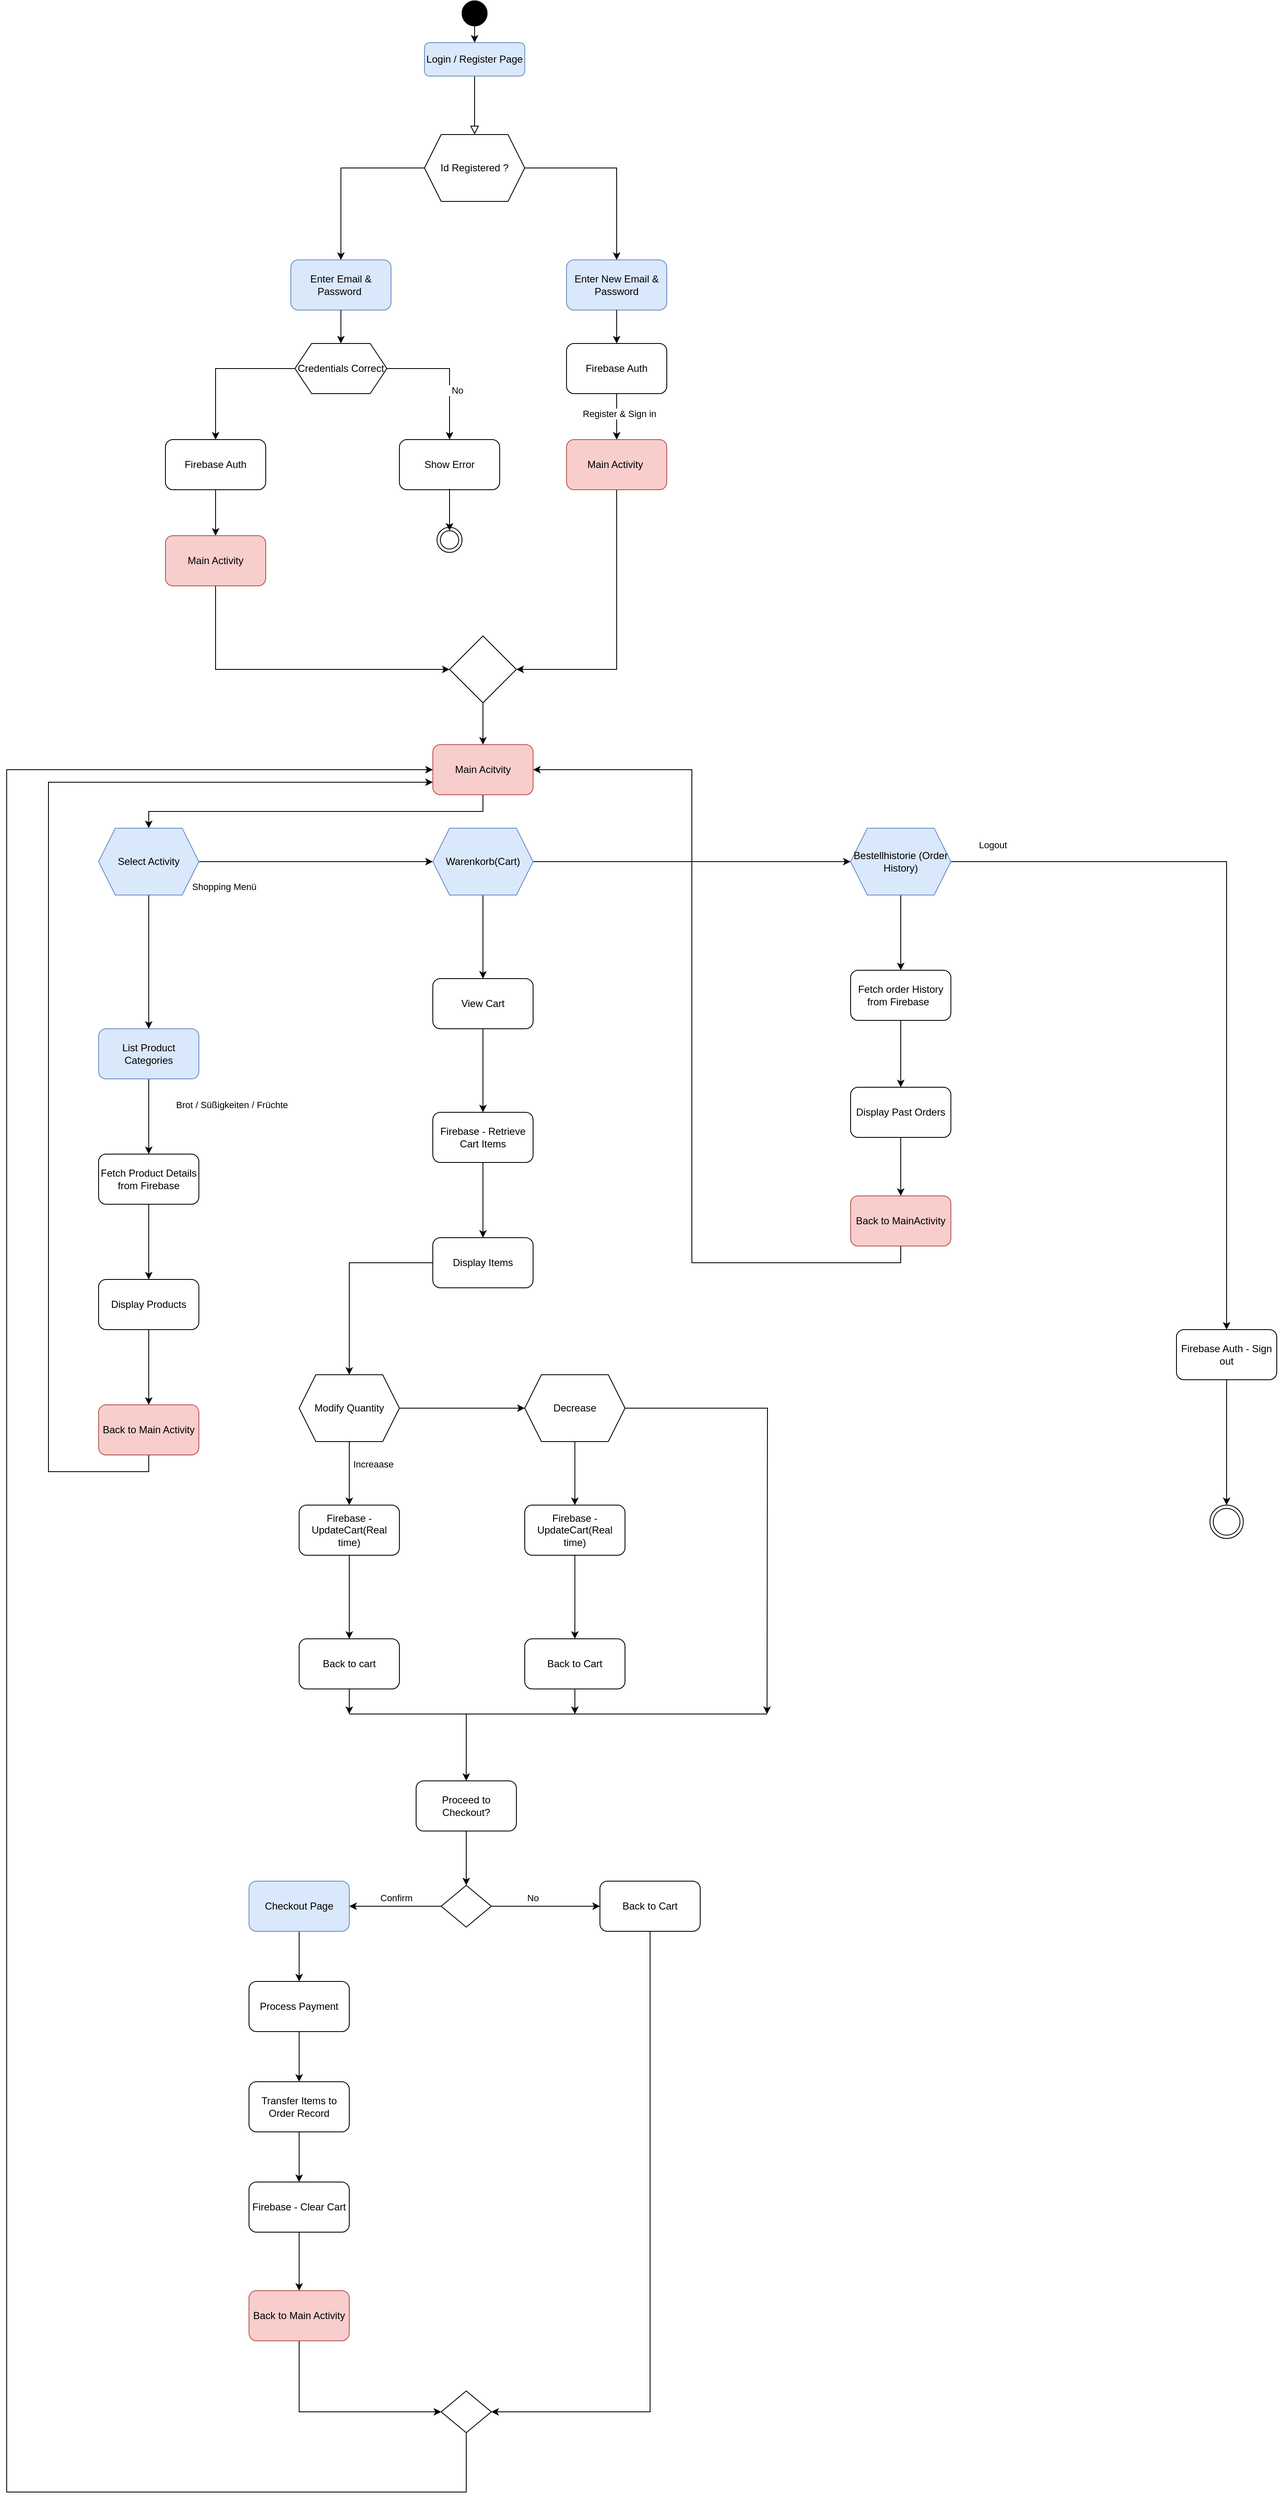 <mxfile version="24.4.13" type="device">
  <diagram id="C5RBs43oDa-KdzZeNtuy" name="Page-1">
    <mxGraphModel dx="6012" dy="2765" grid="1" gridSize="10" guides="1" tooltips="1" connect="1" arrows="1" fold="1" page="1" pageScale="1" pageWidth="827" pageHeight="1169" math="0" shadow="0">
      <root>
        <mxCell id="WIyWlLk6GJQsqaUBKTNV-0" />
        <mxCell id="WIyWlLk6GJQsqaUBKTNV-1" parent="WIyWlLk6GJQsqaUBKTNV-0" />
        <mxCell id="WIyWlLk6GJQsqaUBKTNV-2" value="" style="rounded=0;html=1;jettySize=auto;orthogonalLoop=1;fontSize=11;endArrow=block;endFill=0;endSize=8;strokeWidth=1;shadow=0;labelBackgroundColor=none;edgeStyle=orthogonalEdgeStyle;" parent="WIyWlLk6GJQsqaUBKTNV-1" source="WIyWlLk6GJQsqaUBKTNV-3" target="EsytzjbKpE_kkaDKU3fR-2" edge="1">
          <mxGeometry relative="1" as="geometry">
            <mxPoint x="310" y="200" as="targetPoint" />
          </mxGeometry>
        </mxCell>
        <mxCell id="WIyWlLk6GJQsqaUBKTNV-3" value="Login / Register Page" style="rounded=1;whiteSpace=wrap;html=1;fontSize=12;glass=0;strokeWidth=1;shadow=0;fillColor=#dae8fc;strokeColor=#6c8ebf;" parent="WIyWlLk6GJQsqaUBKTNV-1" vertex="1">
          <mxGeometry x="250" y="80" width="120" height="40" as="geometry" />
        </mxCell>
        <mxCell id="EsytzjbKpE_kkaDKU3fR-1" value="" style="endArrow=classic;html=1;rounded=0;exitX=0.5;exitY=1;exitDx=0;exitDy=0;entryX=0.5;entryY=0;entryDx=0;entryDy=0;" parent="WIyWlLk6GJQsqaUBKTNV-1" target="WIyWlLk6GJQsqaUBKTNV-3" edge="1">
          <mxGeometry width="50" height="50" relative="1" as="geometry">
            <mxPoint x="310" y="60" as="sourcePoint" />
            <mxPoint x="210" y="80" as="targetPoint" />
          </mxGeometry>
        </mxCell>
        <mxCell id="EsytzjbKpE_kkaDKU3fR-2" value="Id Registered ?" style="shape=hexagon;perimeter=hexagonPerimeter2;whiteSpace=wrap;html=1;fixedSize=1;" parent="WIyWlLk6GJQsqaUBKTNV-1" vertex="1">
          <mxGeometry x="250" y="190" width="120" height="80" as="geometry" />
        </mxCell>
        <mxCell id="EsytzjbKpE_kkaDKU3fR-3" value="Enter Email &amp;amp; Password&amp;nbsp;" style="rounded=1;whiteSpace=wrap;html=1;fillColor=#dae8fc;strokeColor=#6c8ebf;" parent="WIyWlLk6GJQsqaUBKTNV-1" vertex="1">
          <mxGeometry x="90" y="340" width="120" height="60" as="geometry" />
        </mxCell>
        <mxCell id="EsytzjbKpE_kkaDKU3fR-4" value="Enter New Email &amp;amp; Password" style="rounded=1;whiteSpace=wrap;html=1;fillColor=#dae8fc;strokeColor=#6c8ebf;" parent="WIyWlLk6GJQsqaUBKTNV-1" vertex="1">
          <mxGeometry x="420" y="340" width="120" height="60" as="geometry" />
        </mxCell>
        <mxCell id="EsytzjbKpE_kkaDKU3fR-5" value="" style="endArrow=classic;html=1;rounded=0;exitX=0;exitY=0.5;exitDx=0;exitDy=0;entryX=0.5;entryY=0;entryDx=0;entryDy=0;" parent="WIyWlLk6GJQsqaUBKTNV-1" source="EsytzjbKpE_kkaDKU3fR-2" target="EsytzjbKpE_kkaDKU3fR-3" edge="1">
          <mxGeometry width="50" height="50" relative="1" as="geometry">
            <mxPoint x="160" y="300" as="sourcePoint" />
            <mxPoint x="210" y="250" as="targetPoint" />
            <Array as="points">
              <mxPoint x="150" y="230" />
            </Array>
          </mxGeometry>
        </mxCell>
        <mxCell id="EsytzjbKpE_kkaDKU3fR-6" value="" style="endArrow=classic;html=1;rounded=0;exitX=1;exitY=0.5;exitDx=0;exitDy=0;" parent="WIyWlLk6GJQsqaUBKTNV-1" source="EsytzjbKpE_kkaDKU3fR-2" edge="1">
          <mxGeometry width="50" height="50" relative="1" as="geometry">
            <mxPoint x="550" y="260" as="sourcePoint" />
            <mxPoint x="480" y="340" as="targetPoint" />
            <Array as="points">
              <mxPoint x="480" y="230" />
            </Array>
          </mxGeometry>
        </mxCell>
        <mxCell id="Cs9w0Bz8Q3Vi3t5pWnJQ-0" value="" style="endArrow=classic;html=1;rounded=0;exitX=0.5;exitY=1;exitDx=0;exitDy=0;" edge="1" parent="WIyWlLk6GJQsqaUBKTNV-1" source="EsytzjbKpE_kkaDKU3fR-3">
          <mxGeometry width="50" height="50" relative="1" as="geometry">
            <mxPoint x="190" y="550" as="sourcePoint" />
            <mxPoint x="150" y="440" as="targetPoint" />
          </mxGeometry>
        </mxCell>
        <mxCell id="Cs9w0Bz8Q3Vi3t5pWnJQ-1" value="" style="endArrow=classic;html=1;rounded=0;exitX=0.5;exitY=1;exitDx=0;exitDy=0;" edge="1" parent="WIyWlLk6GJQsqaUBKTNV-1" source="EsytzjbKpE_kkaDKU3fR-4">
          <mxGeometry width="50" height="50" relative="1" as="geometry">
            <mxPoint x="500" y="480" as="sourcePoint" />
            <mxPoint x="480" y="440" as="targetPoint" />
          </mxGeometry>
        </mxCell>
        <mxCell id="Cs9w0Bz8Q3Vi3t5pWnJQ-16" style="edgeStyle=orthogonalEdgeStyle;rounded=0;orthogonalLoop=1;jettySize=auto;html=1;exitX=0;exitY=0.5;exitDx=0;exitDy=0;" edge="1" parent="WIyWlLk6GJQsqaUBKTNV-1" source="Cs9w0Bz8Q3Vi3t5pWnJQ-2" target="Cs9w0Bz8Q3Vi3t5pWnJQ-7">
          <mxGeometry relative="1" as="geometry" />
        </mxCell>
        <mxCell id="Cs9w0Bz8Q3Vi3t5pWnJQ-2" value="Credentials Correct" style="shape=hexagon;perimeter=hexagonPerimeter2;whiteSpace=wrap;html=1;fixedSize=1;" vertex="1" parent="WIyWlLk6GJQsqaUBKTNV-1">
          <mxGeometry x="95" y="440" width="110" height="60" as="geometry" />
        </mxCell>
        <mxCell id="Cs9w0Bz8Q3Vi3t5pWnJQ-3" value="Firebase Auth" style="rounded=1;whiteSpace=wrap;html=1;" vertex="1" parent="WIyWlLk6GJQsqaUBKTNV-1">
          <mxGeometry x="420" y="440" width="120" height="60" as="geometry" />
        </mxCell>
        <mxCell id="Cs9w0Bz8Q3Vi3t5pWnJQ-20" style="edgeStyle=orthogonalEdgeStyle;rounded=0;orthogonalLoop=1;jettySize=auto;html=1;exitX=0.5;exitY=1;exitDx=0;exitDy=0;entryX=1;entryY=0.5;entryDx=0;entryDy=0;" edge="1" parent="WIyWlLk6GJQsqaUBKTNV-1" source="Cs9w0Bz8Q3Vi3t5pWnJQ-4" target="Cs9w0Bz8Q3Vi3t5pWnJQ-18">
          <mxGeometry relative="1" as="geometry" />
        </mxCell>
        <mxCell id="Cs9w0Bz8Q3Vi3t5pWnJQ-4" value="Main Activity&amp;nbsp;" style="rounded=1;whiteSpace=wrap;html=1;fillColor=#f8cecc;strokeColor=#b85450;" vertex="1" parent="WIyWlLk6GJQsqaUBKTNV-1">
          <mxGeometry x="420" y="555" width="120" height="60" as="geometry" />
        </mxCell>
        <mxCell id="Cs9w0Bz8Q3Vi3t5pWnJQ-5" value="" style="endArrow=classic;html=1;rounded=0;exitX=0.5;exitY=1;exitDx=0;exitDy=0;" edge="1" parent="WIyWlLk6GJQsqaUBKTNV-1" source="Cs9w0Bz8Q3Vi3t5pWnJQ-3" target="Cs9w0Bz8Q3Vi3t5pWnJQ-4">
          <mxGeometry width="50" height="50" relative="1" as="geometry">
            <mxPoint x="600" y="620" as="sourcePoint" />
            <mxPoint x="650" y="570" as="targetPoint" />
          </mxGeometry>
        </mxCell>
        <mxCell id="Cs9w0Bz8Q3Vi3t5pWnJQ-6" value="&amp;nbsp;Register &amp;amp; Sign in&amp;nbsp;" style="edgeLabel;html=1;align=center;verticalAlign=middle;resizable=0;points=[];" vertex="1" connectable="0" parent="Cs9w0Bz8Q3Vi3t5pWnJQ-5">
          <mxGeometry x="-0.127" y="3" relative="1" as="geometry">
            <mxPoint as="offset" />
          </mxGeometry>
        </mxCell>
        <mxCell id="Cs9w0Bz8Q3Vi3t5pWnJQ-17" style="edgeStyle=orthogonalEdgeStyle;rounded=0;orthogonalLoop=1;jettySize=auto;html=1;exitX=0.5;exitY=1;exitDx=0;exitDy=0;entryX=0.5;entryY=0;entryDx=0;entryDy=0;" edge="1" parent="WIyWlLk6GJQsqaUBKTNV-1" source="Cs9w0Bz8Q3Vi3t5pWnJQ-7" target="Cs9w0Bz8Q3Vi3t5pWnJQ-8">
          <mxGeometry relative="1" as="geometry" />
        </mxCell>
        <mxCell id="Cs9w0Bz8Q3Vi3t5pWnJQ-7" value="Firebase Auth" style="rounded=1;whiteSpace=wrap;html=1;" vertex="1" parent="WIyWlLk6GJQsqaUBKTNV-1">
          <mxGeometry x="-60" y="555" width="120" height="60" as="geometry" />
        </mxCell>
        <mxCell id="Cs9w0Bz8Q3Vi3t5pWnJQ-19" style="edgeStyle=orthogonalEdgeStyle;rounded=0;orthogonalLoop=1;jettySize=auto;html=1;exitX=0.5;exitY=1;exitDx=0;exitDy=0;entryX=0;entryY=0.5;entryDx=0;entryDy=0;" edge="1" parent="WIyWlLk6GJQsqaUBKTNV-1" source="Cs9w0Bz8Q3Vi3t5pWnJQ-8" target="Cs9w0Bz8Q3Vi3t5pWnJQ-18">
          <mxGeometry relative="1" as="geometry" />
        </mxCell>
        <mxCell id="Cs9w0Bz8Q3Vi3t5pWnJQ-8" value="Main Activity" style="rounded=1;whiteSpace=wrap;html=1;fillColor=#f8cecc;strokeColor=#b85450;" vertex="1" parent="WIyWlLk6GJQsqaUBKTNV-1">
          <mxGeometry x="-60" y="670" width="120" height="60" as="geometry" />
        </mxCell>
        <mxCell id="Cs9w0Bz8Q3Vi3t5pWnJQ-9" value="Show Error" style="rounded=1;whiteSpace=wrap;html=1;" vertex="1" parent="WIyWlLk6GJQsqaUBKTNV-1">
          <mxGeometry x="220" y="555" width="120" height="60" as="geometry" />
        </mxCell>
        <mxCell id="Cs9w0Bz8Q3Vi3t5pWnJQ-10" value="" style="endArrow=classic;html=1;rounded=0;exitX=1;exitY=0.5;exitDx=0;exitDy=0;entryX=0.5;entryY=0;entryDx=0;entryDy=0;" edge="1" parent="WIyWlLk6GJQsqaUBKTNV-1" source="Cs9w0Bz8Q3Vi3t5pWnJQ-2" target="Cs9w0Bz8Q3Vi3t5pWnJQ-9">
          <mxGeometry width="50" height="50" relative="1" as="geometry">
            <mxPoint x="290" y="520" as="sourcePoint" />
            <mxPoint x="340" y="470" as="targetPoint" />
            <Array as="points">
              <mxPoint x="280" y="470" />
            </Array>
          </mxGeometry>
        </mxCell>
        <mxCell id="Cs9w0Bz8Q3Vi3t5pWnJQ-11" value="&amp;nbsp; &amp;nbsp; No" style="edgeLabel;html=1;align=center;verticalAlign=middle;resizable=0;points=[];" vertex="1" connectable="0" parent="Cs9w0Bz8Q3Vi3t5pWnJQ-10">
          <mxGeometry x="0.263" y="3" relative="1" as="geometry">
            <mxPoint as="offset" />
          </mxGeometry>
        </mxCell>
        <mxCell id="Cs9w0Bz8Q3Vi3t5pWnJQ-12" value="" style="ellipse;shape=doubleEllipse;whiteSpace=wrap;html=1;aspect=fixed;" vertex="1" parent="WIyWlLk6GJQsqaUBKTNV-1">
          <mxGeometry x="265" y="660" width="30" height="30" as="geometry" />
        </mxCell>
        <mxCell id="Cs9w0Bz8Q3Vi3t5pWnJQ-13" value="" style="verticalLabelPosition=bottom;verticalAlign=top;html=1;shape=mxgraph.flowchart.on-page_reference;fillColor=#000000;" vertex="1" parent="WIyWlLk6GJQsqaUBKTNV-1">
          <mxGeometry x="295" y="30" width="30" height="30" as="geometry" />
        </mxCell>
        <mxCell id="Cs9w0Bz8Q3Vi3t5pWnJQ-15" value="" style="endArrow=classic;html=1;rounded=0;exitX=0.5;exitY=0.983;exitDx=0;exitDy=0;exitPerimeter=0;" edge="1" parent="WIyWlLk6GJQsqaUBKTNV-1" source="Cs9w0Bz8Q3Vi3t5pWnJQ-9">
          <mxGeometry width="50" height="50" relative="1" as="geometry">
            <mxPoint x="350" y="710" as="sourcePoint" />
            <mxPoint x="280" y="664" as="targetPoint" />
          </mxGeometry>
        </mxCell>
        <mxCell id="Cs9w0Bz8Q3Vi3t5pWnJQ-22" style="edgeStyle=orthogonalEdgeStyle;rounded=0;orthogonalLoop=1;jettySize=auto;html=1;exitX=0.5;exitY=1;exitDx=0;exitDy=0;entryX=0.5;entryY=0;entryDx=0;entryDy=0;" edge="1" parent="WIyWlLk6GJQsqaUBKTNV-1" source="Cs9w0Bz8Q3Vi3t5pWnJQ-18">
          <mxGeometry relative="1" as="geometry">
            <mxPoint x="320" y="920" as="targetPoint" />
          </mxGeometry>
        </mxCell>
        <mxCell id="Cs9w0Bz8Q3Vi3t5pWnJQ-18" value="" style="rhombus;whiteSpace=wrap;html=1;" vertex="1" parent="WIyWlLk6GJQsqaUBKTNV-1">
          <mxGeometry x="280" y="790" width="80" height="80" as="geometry" />
        </mxCell>
        <mxCell id="Cs9w0Bz8Q3Vi3t5pWnJQ-25" style="edgeStyle=orthogonalEdgeStyle;rounded=0;orthogonalLoop=1;jettySize=auto;html=1;exitX=0.5;exitY=1;exitDx=0;exitDy=0;entryX=0.5;entryY=0;entryDx=0;entryDy=0;" edge="1" parent="WIyWlLk6GJQsqaUBKTNV-1" source="Cs9w0Bz8Q3Vi3t5pWnJQ-23" target="Cs9w0Bz8Q3Vi3t5pWnJQ-24">
          <mxGeometry relative="1" as="geometry" />
        </mxCell>
        <mxCell id="Cs9w0Bz8Q3Vi3t5pWnJQ-23" value="Main Acitvity" style="rounded=1;whiteSpace=wrap;html=1;fillColor=#f8cecc;strokeColor=#b85450;" vertex="1" parent="WIyWlLk6GJQsqaUBKTNV-1">
          <mxGeometry x="260" y="920" width="120" height="60" as="geometry" />
        </mxCell>
        <mxCell id="Cs9w0Bz8Q3Vi3t5pWnJQ-27" style="edgeStyle=orthogonalEdgeStyle;rounded=0;orthogonalLoop=1;jettySize=auto;html=1;exitX=1;exitY=0.5;exitDx=0;exitDy=0;entryX=0;entryY=0.5;entryDx=0;entryDy=0;" edge="1" parent="WIyWlLk6GJQsqaUBKTNV-1" source="Cs9w0Bz8Q3Vi3t5pWnJQ-24" target="Cs9w0Bz8Q3Vi3t5pWnJQ-26">
          <mxGeometry relative="1" as="geometry" />
        </mxCell>
        <mxCell id="Cs9w0Bz8Q3Vi3t5pWnJQ-30" value="Shopping Menü" style="edgeLabel;html=1;align=center;verticalAlign=middle;resizable=0;points=[];" vertex="1" connectable="0" parent="Cs9w0Bz8Q3Vi3t5pWnJQ-27">
          <mxGeometry x="-0.686" y="-1" relative="1" as="geometry">
            <mxPoint x="-14" y="29" as="offset" />
          </mxGeometry>
        </mxCell>
        <mxCell id="Cs9w0Bz8Q3Vi3t5pWnJQ-32" style="edgeStyle=orthogonalEdgeStyle;rounded=0;orthogonalLoop=1;jettySize=auto;html=1;exitX=0.5;exitY=1;exitDx=0;exitDy=0;entryX=0.5;entryY=0;entryDx=0;entryDy=0;" edge="1" parent="WIyWlLk6GJQsqaUBKTNV-1" source="Cs9w0Bz8Q3Vi3t5pWnJQ-24" target="Cs9w0Bz8Q3Vi3t5pWnJQ-31">
          <mxGeometry relative="1" as="geometry" />
        </mxCell>
        <mxCell id="Cs9w0Bz8Q3Vi3t5pWnJQ-24" value="Select Activity" style="shape=hexagon;perimeter=hexagonPerimeter2;whiteSpace=wrap;html=1;fixedSize=1;fillColor=#dae8fc;strokeColor=#6c8ebf;" vertex="1" parent="WIyWlLk6GJQsqaUBKTNV-1">
          <mxGeometry x="-140" y="1020" width="120" height="80" as="geometry" />
        </mxCell>
        <mxCell id="Cs9w0Bz8Q3Vi3t5pWnJQ-29" style="edgeStyle=orthogonalEdgeStyle;rounded=0;orthogonalLoop=1;jettySize=auto;html=1;exitX=1;exitY=0.5;exitDx=0;exitDy=0;entryX=0;entryY=0.5;entryDx=0;entryDy=0;" edge="1" parent="WIyWlLk6GJQsqaUBKTNV-1" source="Cs9w0Bz8Q3Vi3t5pWnJQ-26" target="Cs9w0Bz8Q3Vi3t5pWnJQ-28">
          <mxGeometry relative="1" as="geometry" />
        </mxCell>
        <mxCell id="Cs9w0Bz8Q3Vi3t5pWnJQ-42" style="edgeStyle=orthogonalEdgeStyle;rounded=0;orthogonalLoop=1;jettySize=auto;html=1;exitX=0.5;exitY=1;exitDx=0;exitDy=0;" edge="1" parent="WIyWlLk6GJQsqaUBKTNV-1" source="Cs9w0Bz8Q3Vi3t5pWnJQ-26" target="Cs9w0Bz8Q3Vi3t5pWnJQ-39">
          <mxGeometry relative="1" as="geometry" />
        </mxCell>
        <mxCell id="Cs9w0Bz8Q3Vi3t5pWnJQ-26" value="Warenkorb(Cart)" style="shape=hexagon;perimeter=hexagonPerimeter2;whiteSpace=wrap;html=1;fixedSize=1;fillColor=#dae8fc;strokeColor=#6c8ebf;" vertex="1" parent="WIyWlLk6GJQsqaUBKTNV-1">
          <mxGeometry x="260" y="1020" width="120" height="80" as="geometry" />
        </mxCell>
        <mxCell id="Cs9w0Bz8Q3Vi3t5pWnJQ-91" style="edgeStyle=orthogonalEdgeStyle;rounded=0;orthogonalLoop=1;jettySize=auto;html=1;exitX=0.5;exitY=1;exitDx=0;exitDy=0;" edge="1" parent="WIyWlLk6GJQsqaUBKTNV-1" source="Cs9w0Bz8Q3Vi3t5pWnJQ-28" target="Cs9w0Bz8Q3Vi3t5pWnJQ-87">
          <mxGeometry relative="1" as="geometry" />
        </mxCell>
        <mxCell id="Cs9w0Bz8Q3Vi3t5pWnJQ-96" style="edgeStyle=orthogonalEdgeStyle;rounded=0;orthogonalLoop=1;jettySize=auto;html=1;exitX=1;exitY=0.5;exitDx=0;exitDy=0;" edge="1" parent="WIyWlLk6GJQsqaUBKTNV-1" source="Cs9w0Bz8Q3Vi3t5pWnJQ-28" target="Cs9w0Bz8Q3Vi3t5pWnJQ-95">
          <mxGeometry relative="1" as="geometry" />
        </mxCell>
        <mxCell id="Cs9w0Bz8Q3Vi3t5pWnJQ-97" value="Logout" style="edgeLabel;html=1;align=center;verticalAlign=middle;resizable=0;points=[];" vertex="1" connectable="0" parent="Cs9w0Bz8Q3Vi3t5pWnJQ-96">
          <mxGeometry x="-0.827" y="-1" relative="1" as="geometry">
            <mxPoint x="-27" y="-21" as="offset" />
          </mxGeometry>
        </mxCell>
        <mxCell id="Cs9w0Bz8Q3Vi3t5pWnJQ-28" value="Bestellhistorie (Order History)" style="shape=hexagon;perimeter=hexagonPerimeter2;whiteSpace=wrap;html=1;fixedSize=1;fillColor=#dae8fc;strokeColor=#6c8ebf;" vertex="1" parent="WIyWlLk6GJQsqaUBKTNV-1">
          <mxGeometry x="760" y="1020" width="120" height="80" as="geometry" />
        </mxCell>
        <mxCell id="Cs9w0Bz8Q3Vi3t5pWnJQ-36" style="edgeStyle=orthogonalEdgeStyle;rounded=0;orthogonalLoop=1;jettySize=auto;html=1;exitX=0.5;exitY=1;exitDx=0;exitDy=0;" edge="1" parent="WIyWlLk6GJQsqaUBKTNV-1" source="Cs9w0Bz8Q3Vi3t5pWnJQ-31" target="Cs9w0Bz8Q3Vi3t5pWnJQ-33">
          <mxGeometry relative="1" as="geometry" />
        </mxCell>
        <mxCell id="Cs9w0Bz8Q3Vi3t5pWnJQ-98" value="&amp;nbsp; &amp;nbsp; &amp;nbsp; Brot / Süßigkeiten / Früchte" style="edgeLabel;html=1;align=center;verticalAlign=middle;resizable=0;points=[];" vertex="1" connectable="0" parent="Cs9w0Bz8Q3Vi3t5pWnJQ-36">
          <mxGeometry x="-0.016" relative="1" as="geometry">
            <mxPoint x="90" y="-14" as="offset" />
          </mxGeometry>
        </mxCell>
        <mxCell id="Cs9w0Bz8Q3Vi3t5pWnJQ-31" value="List Product Categories" style="rounded=1;whiteSpace=wrap;html=1;fillColor=#dae8fc;strokeColor=#6c8ebf;" vertex="1" parent="WIyWlLk6GJQsqaUBKTNV-1">
          <mxGeometry x="-140" y="1260" width="120" height="60" as="geometry" />
        </mxCell>
        <mxCell id="Cs9w0Bz8Q3Vi3t5pWnJQ-37" style="edgeStyle=orthogonalEdgeStyle;rounded=0;orthogonalLoop=1;jettySize=auto;html=1;exitX=0.5;exitY=1;exitDx=0;exitDy=0;entryX=0.5;entryY=0;entryDx=0;entryDy=0;" edge="1" parent="WIyWlLk6GJQsqaUBKTNV-1" source="Cs9w0Bz8Q3Vi3t5pWnJQ-33" target="Cs9w0Bz8Q3Vi3t5pWnJQ-34">
          <mxGeometry relative="1" as="geometry" />
        </mxCell>
        <mxCell id="Cs9w0Bz8Q3Vi3t5pWnJQ-33" value="Fetch Product Details from Firebase" style="rounded=1;whiteSpace=wrap;html=1;" vertex="1" parent="WIyWlLk6GJQsqaUBKTNV-1">
          <mxGeometry x="-140" y="1410" width="120" height="60" as="geometry" />
        </mxCell>
        <mxCell id="Cs9w0Bz8Q3Vi3t5pWnJQ-38" style="edgeStyle=orthogonalEdgeStyle;rounded=0;orthogonalLoop=1;jettySize=auto;html=1;exitX=0.5;exitY=1;exitDx=0;exitDy=0;entryX=0.5;entryY=0;entryDx=0;entryDy=0;" edge="1" parent="WIyWlLk6GJQsqaUBKTNV-1" source="Cs9w0Bz8Q3Vi3t5pWnJQ-34" target="Cs9w0Bz8Q3Vi3t5pWnJQ-35">
          <mxGeometry relative="1" as="geometry" />
        </mxCell>
        <mxCell id="Cs9w0Bz8Q3Vi3t5pWnJQ-34" value="Display Products" style="rounded=1;whiteSpace=wrap;html=1;" vertex="1" parent="WIyWlLk6GJQsqaUBKTNV-1">
          <mxGeometry x="-140" y="1560" width="120" height="60" as="geometry" />
        </mxCell>
        <mxCell id="Cs9w0Bz8Q3Vi3t5pWnJQ-107" style="edgeStyle=orthogonalEdgeStyle;rounded=0;orthogonalLoop=1;jettySize=auto;html=1;exitX=0.5;exitY=1;exitDx=0;exitDy=0;entryX=0;entryY=0.75;entryDx=0;entryDy=0;" edge="1" parent="WIyWlLk6GJQsqaUBKTNV-1" source="Cs9w0Bz8Q3Vi3t5pWnJQ-35" target="Cs9w0Bz8Q3Vi3t5pWnJQ-23">
          <mxGeometry relative="1" as="geometry">
            <Array as="points">
              <mxPoint x="-80" y="1790" />
              <mxPoint x="-200" y="1790" />
              <mxPoint x="-200" y="965" />
            </Array>
          </mxGeometry>
        </mxCell>
        <mxCell id="Cs9w0Bz8Q3Vi3t5pWnJQ-35" value="Back to Main Activity" style="rounded=1;whiteSpace=wrap;html=1;fillColor=#f8cecc;strokeColor=#b85450;" vertex="1" parent="WIyWlLk6GJQsqaUBKTNV-1">
          <mxGeometry x="-140" y="1710" width="120" height="60" as="geometry" />
        </mxCell>
        <mxCell id="Cs9w0Bz8Q3Vi3t5pWnJQ-43" style="edgeStyle=orthogonalEdgeStyle;rounded=0;orthogonalLoop=1;jettySize=auto;html=1;exitX=0.5;exitY=1;exitDx=0;exitDy=0;" edge="1" parent="WIyWlLk6GJQsqaUBKTNV-1" source="Cs9w0Bz8Q3Vi3t5pWnJQ-39" target="Cs9w0Bz8Q3Vi3t5pWnJQ-40">
          <mxGeometry relative="1" as="geometry" />
        </mxCell>
        <mxCell id="Cs9w0Bz8Q3Vi3t5pWnJQ-39" value="View Cart" style="rounded=1;whiteSpace=wrap;html=1;" vertex="1" parent="WIyWlLk6GJQsqaUBKTNV-1">
          <mxGeometry x="260" y="1200" width="120" height="60" as="geometry" />
        </mxCell>
        <mxCell id="Cs9w0Bz8Q3Vi3t5pWnJQ-44" style="edgeStyle=orthogonalEdgeStyle;rounded=0;orthogonalLoop=1;jettySize=auto;html=1;exitX=0.5;exitY=1;exitDx=0;exitDy=0;entryX=0.5;entryY=0;entryDx=0;entryDy=0;" edge="1" parent="WIyWlLk6GJQsqaUBKTNV-1" source="Cs9w0Bz8Q3Vi3t5pWnJQ-40" target="Cs9w0Bz8Q3Vi3t5pWnJQ-41">
          <mxGeometry relative="1" as="geometry" />
        </mxCell>
        <mxCell id="Cs9w0Bz8Q3Vi3t5pWnJQ-40" value="Firebase - Retrieve Cart Items" style="rounded=1;whiteSpace=wrap;html=1;" vertex="1" parent="WIyWlLk6GJQsqaUBKTNV-1">
          <mxGeometry x="260" y="1360" width="120" height="60" as="geometry" />
        </mxCell>
        <mxCell id="Cs9w0Bz8Q3Vi3t5pWnJQ-47" style="edgeStyle=orthogonalEdgeStyle;rounded=0;orthogonalLoop=1;jettySize=auto;html=1;exitX=0;exitY=0.5;exitDx=0;exitDy=0;entryX=0.5;entryY=0;entryDx=0;entryDy=0;" edge="1" parent="WIyWlLk6GJQsqaUBKTNV-1" source="Cs9w0Bz8Q3Vi3t5pWnJQ-41" target="Cs9w0Bz8Q3Vi3t5pWnJQ-45">
          <mxGeometry relative="1" as="geometry" />
        </mxCell>
        <mxCell id="Cs9w0Bz8Q3Vi3t5pWnJQ-41" value="Display Items" style="rounded=1;whiteSpace=wrap;html=1;" vertex="1" parent="WIyWlLk6GJQsqaUBKTNV-1">
          <mxGeometry x="260" y="1510" width="120" height="60" as="geometry" />
        </mxCell>
        <mxCell id="Cs9w0Bz8Q3Vi3t5pWnJQ-48" style="edgeStyle=orthogonalEdgeStyle;rounded=0;orthogonalLoop=1;jettySize=auto;html=1;exitX=1;exitY=0.5;exitDx=0;exitDy=0;entryX=0;entryY=0.5;entryDx=0;entryDy=0;" edge="1" parent="WIyWlLk6GJQsqaUBKTNV-1" source="Cs9w0Bz8Q3Vi3t5pWnJQ-45" target="Cs9w0Bz8Q3Vi3t5pWnJQ-46">
          <mxGeometry relative="1" as="geometry" />
        </mxCell>
        <mxCell id="Cs9w0Bz8Q3Vi3t5pWnJQ-51" style="edgeStyle=orthogonalEdgeStyle;rounded=0;orthogonalLoop=1;jettySize=auto;html=1;exitX=0.5;exitY=1;exitDx=0;exitDy=0;entryX=0.5;entryY=0;entryDx=0;entryDy=0;" edge="1" parent="WIyWlLk6GJQsqaUBKTNV-1" source="Cs9w0Bz8Q3Vi3t5pWnJQ-45" target="Cs9w0Bz8Q3Vi3t5pWnJQ-49">
          <mxGeometry relative="1" as="geometry" />
        </mxCell>
        <mxCell id="Cs9w0Bz8Q3Vi3t5pWnJQ-99" value="Increaase&amp;nbsp;" style="edgeLabel;html=1;align=center;verticalAlign=middle;resizable=0;points=[];" vertex="1" connectable="0" parent="Cs9w0Bz8Q3Vi3t5pWnJQ-51">
          <mxGeometry x="-0.09" relative="1" as="geometry">
            <mxPoint x="30" y="-8" as="offset" />
          </mxGeometry>
        </mxCell>
        <mxCell id="Cs9w0Bz8Q3Vi3t5pWnJQ-45" value="Modify Quantity" style="shape=hexagon;perimeter=hexagonPerimeter2;whiteSpace=wrap;html=1;fixedSize=1;" vertex="1" parent="WIyWlLk6GJQsqaUBKTNV-1">
          <mxGeometry x="100" y="1674" width="120" height="80" as="geometry" />
        </mxCell>
        <mxCell id="Cs9w0Bz8Q3Vi3t5pWnJQ-55" style="edgeStyle=orthogonalEdgeStyle;rounded=0;orthogonalLoop=1;jettySize=auto;html=1;exitX=0.5;exitY=1;exitDx=0;exitDy=0;entryX=0.5;entryY=0;entryDx=0;entryDy=0;" edge="1" parent="WIyWlLk6GJQsqaUBKTNV-1" source="Cs9w0Bz8Q3Vi3t5pWnJQ-46" target="Cs9w0Bz8Q3Vi3t5pWnJQ-53">
          <mxGeometry relative="1" as="geometry" />
        </mxCell>
        <mxCell id="Cs9w0Bz8Q3Vi3t5pWnJQ-57" style="edgeStyle=orthogonalEdgeStyle;rounded=0;orthogonalLoop=1;jettySize=auto;html=1;exitX=1;exitY=0.5;exitDx=0;exitDy=0;" edge="1" parent="WIyWlLk6GJQsqaUBKTNV-1" source="Cs9w0Bz8Q3Vi3t5pWnJQ-46">
          <mxGeometry relative="1" as="geometry">
            <mxPoint x="660" y="2080" as="targetPoint" />
          </mxGeometry>
        </mxCell>
        <mxCell id="Cs9w0Bz8Q3Vi3t5pWnJQ-46" value="Decrease" style="shape=hexagon;perimeter=hexagonPerimeter2;whiteSpace=wrap;html=1;fixedSize=1;" vertex="1" parent="WIyWlLk6GJQsqaUBKTNV-1">
          <mxGeometry x="370" y="1674" width="120" height="80" as="geometry" />
        </mxCell>
        <mxCell id="Cs9w0Bz8Q3Vi3t5pWnJQ-52" style="edgeStyle=orthogonalEdgeStyle;rounded=0;orthogonalLoop=1;jettySize=auto;html=1;exitX=0.5;exitY=1;exitDx=0;exitDy=0;entryX=0.5;entryY=0;entryDx=0;entryDy=0;" edge="1" parent="WIyWlLk6GJQsqaUBKTNV-1" source="Cs9w0Bz8Q3Vi3t5pWnJQ-49" target="Cs9w0Bz8Q3Vi3t5pWnJQ-50">
          <mxGeometry relative="1" as="geometry" />
        </mxCell>
        <mxCell id="Cs9w0Bz8Q3Vi3t5pWnJQ-49" value="Firebase - UpdateCart(Real time)" style="rounded=1;whiteSpace=wrap;html=1;" vertex="1" parent="WIyWlLk6GJQsqaUBKTNV-1">
          <mxGeometry x="100" y="1830" width="120" height="60" as="geometry" />
        </mxCell>
        <mxCell id="Cs9w0Bz8Q3Vi3t5pWnJQ-61" style="edgeStyle=orthogonalEdgeStyle;rounded=0;orthogonalLoop=1;jettySize=auto;html=1;exitX=0.5;exitY=1;exitDx=0;exitDy=0;" edge="1" parent="WIyWlLk6GJQsqaUBKTNV-1" source="Cs9w0Bz8Q3Vi3t5pWnJQ-50">
          <mxGeometry relative="1" as="geometry">
            <mxPoint x="160" y="2080" as="targetPoint" />
            <Array as="points">
              <mxPoint x="160" y="2080" />
              <mxPoint x="160" y="2080" />
            </Array>
          </mxGeometry>
        </mxCell>
        <mxCell id="Cs9w0Bz8Q3Vi3t5pWnJQ-50" value="Back to cart" style="rounded=1;whiteSpace=wrap;html=1;" vertex="1" parent="WIyWlLk6GJQsqaUBKTNV-1">
          <mxGeometry x="100" y="1990" width="120" height="60" as="geometry" />
        </mxCell>
        <mxCell id="Cs9w0Bz8Q3Vi3t5pWnJQ-56" style="edgeStyle=orthogonalEdgeStyle;rounded=0;orthogonalLoop=1;jettySize=auto;html=1;exitX=0.5;exitY=1;exitDx=0;exitDy=0;" edge="1" parent="WIyWlLk6GJQsqaUBKTNV-1" source="Cs9w0Bz8Q3Vi3t5pWnJQ-53" target="Cs9w0Bz8Q3Vi3t5pWnJQ-54">
          <mxGeometry relative="1" as="geometry" />
        </mxCell>
        <mxCell id="Cs9w0Bz8Q3Vi3t5pWnJQ-53" value="Firebase - UpdateCart(Real time)" style="rounded=1;whiteSpace=wrap;html=1;" vertex="1" parent="WIyWlLk6GJQsqaUBKTNV-1">
          <mxGeometry x="370" y="1830" width="120" height="60" as="geometry" />
        </mxCell>
        <mxCell id="Cs9w0Bz8Q3Vi3t5pWnJQ-59" style="edgeStyle=orthogonalEdgeStyle;rounded=0;orthogonalLoop=1;jettySize=auto;html=1;exitX=0.5;exitY=1;exitDx=0;exitDy=0;" edge="1" parent="WIyWlLk6GJQsqaUBKTNV-1" source="Cs9w0Bz8Q3Vi3t5pWnJQ-54">
          <mxGeometry relative="1" as="geometry">
            <mxPoint x="430" y="2080" as="targetPoint" />
            <Array as="points">
              <mxPoint x="430" y="2080" />
              <mxPoint x="430" y="2080" />
            </Array>
          </mxGeometry>
        </mxCell>
        <mxCell id="Cs9w0Bz8Q3Vi3t5pWnJQ-54" value="Back to Cart" style="rounded=1;whiteSpace=wrap;html=1;" vertex="1" parent="WIyWlLk6GJQsqaUBKTNV-1">
          <mxGeometry x="370" y="1990" width="120" height="60" as="geometry" />
        </mxCell>
        <mxCell id="Cs9w0Bz8Q3Vi3t5pWnJQ-62" value="" style="endArrow=none;html=1;rounded=0;" edge="1" parent="WIyWlLk6GJQsqaUBKTNV-1">
          <mxGeometry width="50" height="50" relative="1" as="geometry">
            <mxPoint x="160" y="2080" as="sourcePoint" />
            <mxPoint x="660" y="2080" as="targetPoint" />
          </mxGeometry>
        </mxCell>
        <mxCell id="Cs9w0Bz8Q3Vi3t5pWnJQ-63" value="" style="endArrow=classic;html=1;rounded=0;entryX=0.5;entryY=0;entryDx=0;entryDy=0;" edge="1" parent="WIyWlLk6GJQsqaUBKTNV-1" target="Cs9w0Bz8Q3Vi3t5pWnJQ-64">
          <mxGeometry width="50" height="50" relative="1" as="geometry">
            <mxPoint x="300" y="2080" as="sourcePoint" />
            <mxPoint x="300" y="2140" as="targetPoint" />
          </mxGeometry>
        </mxCell>
        <mxCell id="Cs9w0Bz8Q3Vi3t5pWnJQ-72" style="edgeStyle=orthogonalEdgeStyle;rounded=0;orthogonalLoop=1;jettySize=auto;html=1;exitX=0.5;exitY=1;exitDx=0;exitDy=0;entryX=0.5;entryY=0;entryDx=0;entryDy=0;" edge="1" parent="WIyWlLk6GJQsqaUBKTNV-1" source="Cs9w0Bz8Q3Vi3t5pWnJQ-64" target="Cs9w0Bz8Q3Vi3t5pWnJQ-71">
          <mxGeometry relative="1" as="geometry" />
        </mxCell>
        <mxCell id="Cs9w0Bz8Q3Vi3t5pWnJQ-64" value="Proceed to Checkout?" style="rounded=1;whiteSpace=wrap;html=1;" vertex="1" parent="WIyWlLk6GJQsqaUBKTNV-1">
          <mxGeometry x="240" y="2160" width="120" height="60" as="geometry" />
        </mxCell>
        <mxCell id="Cs9w0Bz8Q3Vi3t5pWnJQ-79" style="edgeStyle=orthogonalEdgeStyle;rounded=0;orthogonalLoop=1;jettySize=auto;html=1;exitX=0.5;exitY=1;exitDx=0;exitDy=0;" edge="1" parent="WIyWlLk6GJQsqaUBKTNV-1" source="Cs9w0Bz8Q3Vi3t5pWnJQ-65" target="Cs9w0Bz8Q3Vi3t5pWnJQ-66">
          <mxGeometry relative="1" as="geometry" />
        </mxCell>
        <mxCell id="Cs9w0Bz8Q3Vi3t5pWnJQ-65" value="Checkout Page" style="rounded=1;whiteSpace=wrap;html=1;fillColor=#dae8fc;strokeColor=#6c8ebf;" vertex="1" parent="WIyWlLk6GJQsqaUBKTNV-1">
          <mxGeometry x="40" y="2280" width="120" height="60" as="geometry" />
        </mxCell>
        <mxCell id="Cs9w0Bz8Q3Vi3t5pWnJQ-80" style="edgeStyle=orthogonalEdgeStyle;rounded=0;orthogonalLoop=1;jettySize=auto;html=1;exitX=0.5;exitY=1;exitDx=0;exitDy=0;" edge="1" parent="WIyWlLk6GJQsqaUBKTNV-1" source="Cs9w0Bz8Q3Vi3t5pWnJQ-66" target="Cs9w0Bz8Q3Vi3t5pWnJQ-67">
          <mxGeometry relative="1" as="geometry" />
        </mxCell>
        <mxCell id="Cs9w0Bz8Q3Vi3t5pWnJQ-66" value="Process Payment" style="rounded=1;whiteSpace=wrap;html=1;" vertex="1" parent="WIyWlLk6GJQsqaUBKTNV-1">
          <mxGeometry x="40" y="2400" width="120" height="60" as="geometry" />
        </mxCell>
        <mxCell id="Cs9w0Bz8Q3Vi3t5pWnJQ-81" style="edgeStyle=orthogonalEdgeStyle;rounded=0;orthogonalLoop=1;jettySize=auto;html=1;exitX=0.5;exitY=1;exitDx=0;exitDy=0;entryX=0.5;entryY=0;entryDx=0;entryDy=0;" edge="1" parent="WIyWlLk6GJQsqaUBKTNV-1" source="Cs9w0Bz8Q3Vi3t5pWnJQ-67" target="Cs9w0Bz8Q3Vi3t5pWnJQ-68">
          <mxGeometry relative="1" as="geometry" />
        </mxCell>
        <mxCell id="Cs9w0Bz8Q3Vi3t5pWnJQ-67" value="Transfer Items to Order Record" style="rounded=1;whiteSpace=wrap;html=1;" vertex="1" parent="WIyWlLk6GJQsqaUBKTNV-1">
          <mxGeometry x="40" y="2520" width="120" height="60" as="geometry" />
        </mxCell>
        <mxCell id="Cs9w0Bz8Q3Vi3t5pWnJQ-82" style="edgeStyle=orthogonalEdgeStyle;rounded=0;orthogonalLoop=1;jettySize=auto;html=1;exitX=0.5;exitY=1;exitDx=0;exitDy=0;entryX=0.5;entryY=0;entryDx=0;entryDy=0;" edge="1" parent="WIyWlLk6GJQsqaUBKTNV-1" source="Cs9w0Bz8Q3Vi3t5pWnJQ-68" target="Cs9w0Bz8Q3Vi3t5pWnJQ-69">
          <mxGeometry relative="1" as="geometry" />
        </mxCell>
        <mxCell id="Cs9w0Bz8Q3Vi3t5pWnJQ-68" value="Firebase - Clear Cart" style="rounded=1;whiteSpace=wrap;html=1;" vertex="1" parent="WIyWlLk6GJQsqaUBKTNV-1">
          <mxGeometry x="40" y="2640" width="120" height="60" as="geometry" />
        </mxCell>
        <mxCell id="Cs9w0Bz8Q3Vi3t5pWnJQ-86" style="edgeStyle=orthogonalEdgeStyle;rounded=0;orthogonalLoop=1;jettySize=auto;html=1;exitX=0.5;exitY=1;exitDx=0;exitDy=0;entryX=0;entryY=0.5;entryDx=0;entryDy=0;" edge="1" parent="WIyWlLk6GJQsqaUBKTNV-1" source="Cs9w0Bz8Q3Vi3t5pWnJQ-69" target="Cs9w0Bz8Q3Vi3t5pWnJQ-84">
          <mxGeometry relative="1" as="geometry" />
        </mxCell>
        <mxCell id="Cs9w0Bz8Q3Vi3t5pWnJQ-69" value="Back to Main Activity" style="rounded=1;whiteSpace=wrap;html=1;fillColor=#f8cecc;strokeColor=#b85450;" vertex="1" parent="WIyWlLk6GJQsqaUBKTNV-1">
          <mxGeometry x="40" y="2770" width="120" height="60" as="geometry" />
        </mxCell>
        <mxCell id="Cs9w0Bz8Q3Vi3t5pWnJQ-71" value="" style="shape=hexagon;perimeter=hexagonPerimeter2;whiteSpace=wrap;html=1;fixedSize=1;size=40;" vertex="1" parent="WIyWlLk6GJQsqaUBKTNV-1">
          <mxGeometry x="270" y="2285" width="60" height="50" as="geometry" />
        </mxCell>
        <mxCell id="Cs9w0Bz8Q3Vi3t5pWnJQ-73" style="edgeStyle=orthogonalEdgeStyle;rounded=0;orthogonalLoop=1;jettySize=auto;html=1;exitX=0;exitY=0.5;exitDx=0;exitDy=0;entryX=1;entryY=0.5;entryDx=0;entryDy=0;" edge="1" parent="WIyWlLk6GJQsqaUBKTNV-1" source="Cs9w0Bz8Q3Vi3t5pWnJQ-71" target="Cs9w0Bz8Q3Vi3t5pWnJQ-65">
          <mxGeometry relative="1" as="geometry">
            <mxPoint x="180" y="2305" as="targetPoint" />
          </mxGeometry>
        </mxCell>
        <mxCell id="Cs9w0Bz8Q3Vi3t5pWnJQ-74" value="Confirm" style="edgeLabel;html=1;align=center;verticalAlign=middle;resizable=0;points=[];" vertex="1" connectable="0" parent="Cs9w0Bz8Q3Vi3t5pWnJQ-73">
          <mxGeometry x="-0.018" y="-3" relative="1" as="geometry">
            <mxPoint y="-7" as="offset" />
          </mxGeometry>
        </mxCell>
        <mxCell id="Cs9w0Bz8Q3Vi3t5pWnJQ-77" value="" style="edgeStyle=orthogonalEdgeStyle;rounded=0;orthogonalLoop=1;jettySize=auto;html=1;exitX=1;exitY=0.5;exitDx=0;exitDy=0;" edge="1" parent="WIyWlLk6GJQsqaUBKTNV-1" source="Cs9w0Bz8Q3Vi3t5pWnJQ-71" target="Cs9w0Bz8Q3Vi3t5pWnJQ-70">
          <mxGeometry relative="1" as="geometry">
            <mxPoint x="330" y="2310" as="sourcePoint" />
            <mxPoint x="530" y="2310" as="targetPoint" />
          </mxGeometry>
        </mxCell>
        <mxCell id="Cs9w0Bz8Q3Vi3t5pWnJQ-78" value="No&amp;nbsp;" style="edgeLabel;html=1;align=center;verticalAlign=middle;resizable=0;points=[];" vertex="1" connectable="0" parent="Cs9w0Bz8Q3Vi3t5pWnJQ-77">
          <mxGeometry x="-0.215" y="3" relative="1" as="geometry">
            <mxPoint y="-7" as="offset" />
          </mxGeometry>
        </mxCell>
        <mxCell id="Cs9w0Bz8Q3Vi3t5pWnJQ-85" style="edgeStyle=orthogonalEdgeStyle;rounded=0;orthogonalLoop=1;jettySize=auto;html=1;exitX=0.5;exitY=1;exitDx=0;exitDy=0;entryX=1;entryY=0.5;entryDx=0;entryDy=0;" edge="1" parent="WIyWlLk6GJQsqaUBKTNV-1" source="Cs9w0Bz8Q3Vi3t5pWnJQ-70" target="Cs9w0Bz8Q3Vi3t5pWnJQ-84">
          <mxGeometry relative="1" as="geometry" />
        </mxCell>
        <mxCell id="Cs9w0Bz8Q3Vi3t5pWnJQ-70" value="Back to Cart" style="rounded=1;whiteSpace=wrap;html=1;" vertex="1" parent="WIyWlLk6GJQsqaUBKTNV-1">
          <mxGeometry x="460" y="2280" width="120" height="60" as="geometry" />
        </mxCell>
        <mxCell id="Cs9w0Bz8Q3Vi3t5pWnJQ-101" style="edgeStyle=orthogonalEdgeStyle;rounded=0;orthogonalLoop=1;jettySize=auto;html=1;entryX=0;entryY=0.5;entryDx=0;entryDy=0;exitX=0.5;exitY=1;exitDx=0;exitDy=0;" edge="1" parent="WIyWlLk6GJQsqaUBKTNV-1" source="Cs9w0Bz8Q3Vi3t5pWnJQ-84" target="Cs9w0Bz8Q3Vi3t5pWnJQ-23">
          <mxGeometry relative="1" as="geometry">
            <mxPoint x="260" y="3120" as="sourcePoint" />
            <mxPoint x="-150" y="1020" as="targetPoint" />
            <Array as="points">
              <mxPoint x="300" y="3011" />
              <mxPoint x="-250" y="3011" />
              <mxPoint x="-250" y="950" />
            </Array>
          </mxGeometry>
        </mxCell>
        <mxCell id="Cs9w0Bz8Q3Vi3t5pWnJQ-84" value="" style="shape=hexagon;perimeter=hexagonPerimeter2;whiteSpace=wrap;html=1;fixedSize=1;size=40;" vertex="1" parent="WIyWlLk6GJQsqaUBKTNV-1">
          <mxGeometry x="270" y="2890" width="60" height="50" as="geometry" />
        </mxCell>
        <mxCell id="Cs9w0Bz8Q3Vi3t5pWnJQ-92" style="edgeStyle=orthogonalEdgeStyle;rounded=0;orthogonalLoop=1;jettySize=auto;html=1;exitX=0.5;exitY=1;exitDx=0;exitDy=0;entryX=0.5;entryY=0;entryDx=0;entryDy=0;" edge="1" parent="WIyWlLk6GJQsqaUBKTNV-1" source="Cs9w0Bz8Q3Vi3t5pWnJQ-87" target="Cs9w0Bz8Q3Vi3t5pWnJQ-88">
          <mxGeometry relative="1" as="geometry" />
        </mxCell>
        <mxCell id="Cs9w0Bz8Q3Vi3t5pWnJQ-87" value="Fetch order History from Firebase&lt;span style=&quot;white-space: pre;&quot;&gt;&#x9;&lt;/span&gt;" style="rounded=1;whiteSpace=wrap;html=1;" vertex="1" parent="WIyWlLk6GJQsqaUBKTNV-1">
          <mxGeometry x="760" y="1190" width="120" height="60" as="geometry" />
        </mxCell>
        <mxCell id="Cs9w0Bz8Q3Vi3t5pWnJQ-93" style="edgeStyle=orthogonalEdgeStyle;rounded=0;orthogonalLoop=1;jettySize=auto;html=1;exitX=0.5;exitY=1;exitDx=0;exitDy=0;entryX=0.5;entryY=0;entryDx=0;entryDy=0;" edge="1" parent="WIyWlLk6GJQsqaUBKTNV-1" source="Cs9w0Bz8Q3Vi3t5pWnJQ-88" target="Cs9w0Bz8Q3Vi3t5pWnJQ-89">
          <mxGeometry relative="1" as="geometry" />
        </mxCell>
        <mxCell id="Cs9w0Bz8Q3Vi3t5pWnJQ-88" value="Display Past Orders" style="rounded=1;whiteSpace=wrap;html=1;" vertex="1" parent="WIyWlLk6GJQsqaUBKTNV-1">
          <mxGeometry x="760" y="1330" width="120" height="60" as="geometry" />
        </mxCell>
        <mxCell id="Cs9w0Bz8Q3Vi3t5pWnJQ-110" style="edgeStyle=orthogonalEdgeStyle;rounded=0;orthogonalLoop=1;jettySize=auto;html=1;exitX=0.5;exitY=1;exitDx=0;exitDy=0;entryX=1;entryY=0.5;entryDx=0;entryDy=0;" edge="1" parent="WIyWlLk6GJQsqaUBKTNV-1" source="Cs9w0Bz8Q3Vi3t5pWnJQ-89" target="Cs9w0Bz8Q3Vi3t5pWnJQ-23">
          <mxGeometry relative="1" as="geometry" />
        </mxCell>
        <mxCell id="Cs9w0Bz8Q3Vi3t5pWnJQ-89" value="Back to MainActivity" style="rounded=1;whiteSpace=wrap;html=1;fillColor=#f8cecc;strokeColor=#b85450;" vertex="1" parent="WIyWlLk6GJQsqaUBKTNV-1">
          <mxGeometry x="760" y="1460" width="120" height="60" as="geometry" />
        </mxCell>
        <mxCell id="Cs9w0Bz8Q3Vi3t5pWnJQ-109" style="edgeStyle=orthogonalEdgeStyle;rounded=0;orthogonalLoop=1;jettySize=auto;html=1;exitX=0.5;exitY=1;exitDx=0;exitDy=0;entryX=0.5;entryY=0;entryDx=0;entryDy=0;" edge="1" parent="WIyWlLk6GJQsqaUBKTNV-1" source="Cs9w0Bz8Q3Vi3t5pWnJQ-95" target="Cs9w0Bz8Q3Vi3t5pWnJQ-108">
          <mxGeometry relative="1" as="geometry" />
        </mxCell>
        <mxCell id="Cs9w0Bz8Q3Vi3t5pWnJQ-95" value="Firebase Auth - Sign out" style="rounded=1;whiteSpace=wrap;html=1;" vertex="1" parent="WIyWlLk6GJQsqaUBKTNV-1">
          <mxGeometry x="1150" y="1620" width="120" height="60" as="geometry" />
        </mxCell>
        <mxCell id="Cs9w0Bz8Q3Vi3t5pWnJQ-108" value="" style="ellipse;shape=doubleEllipse;whiteSpace=wrap;html=1;aspect=fixed;" vertex="1" parent="WIyWlLk6GJQsqaUBKTNV-1">
          <mxGeometry x="1190" y="1830" width="40" height="40" as="geometry" />
        </mxCell>
      </root>
    </mxGraphModel>
  </diagram>
</mxfile>
